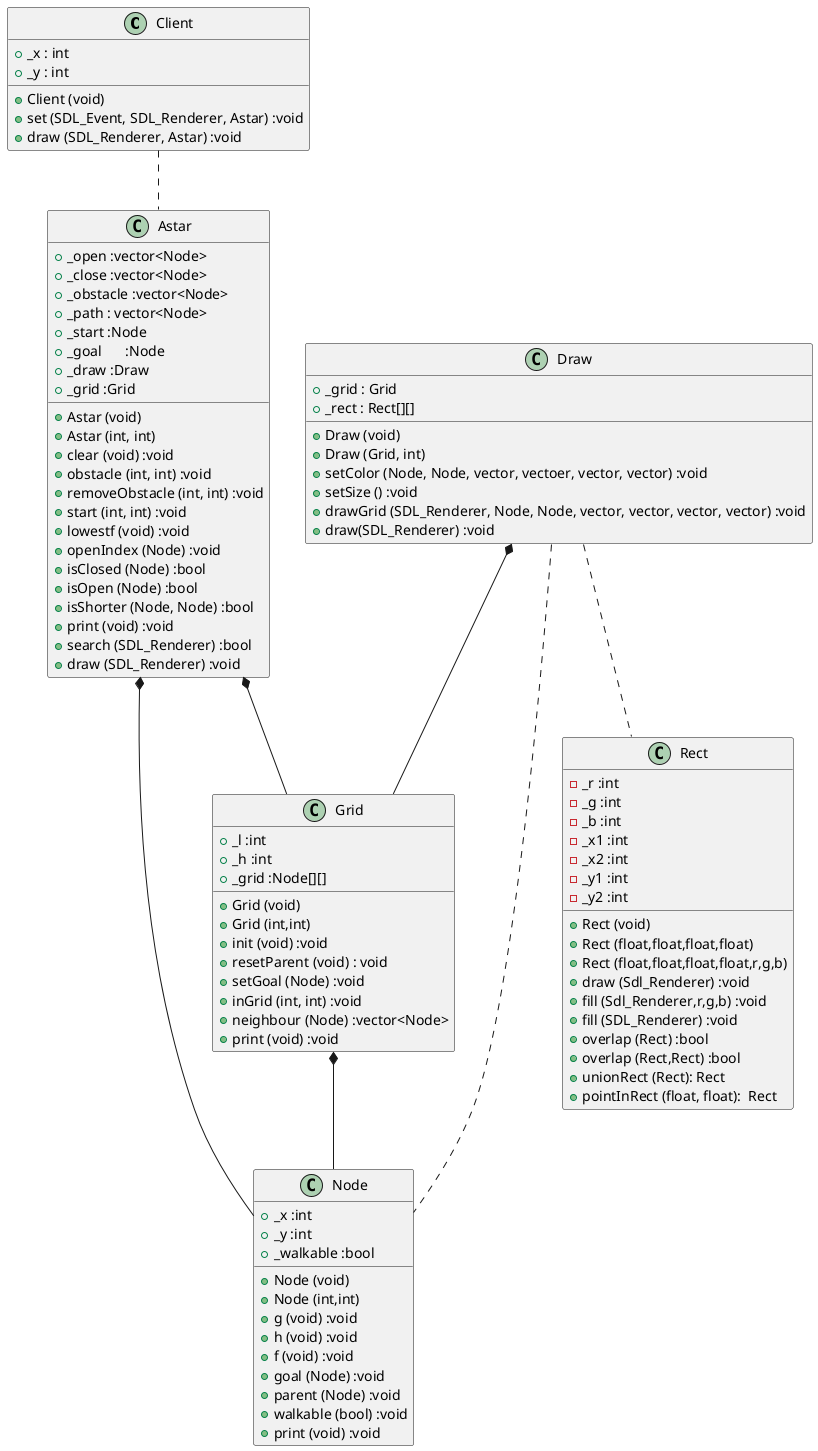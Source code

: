 @startuml Astar

class Client{
+ Client (void)
+ set (SDL_Event, SDL_Renderer, Astar) :void
+ draw (SDL_Renderer, Astar) :void
+ _x : int
+ _y : int
}

class Draw{
+ Draw (void)
+ Draw (Grid, int)
+ setColor (Node, Node, vector, vectoer, vector, vector) :void
+ setSize () :void
+ drawGrid (SDL_Renderer, Node, Node, vector, vector, vector, vector) :void
+ draw(SDL_Renderer) :void
+ _grid : Grid
+ _rect : Rect[][]
}

class Astar{
+ Astar (void)
+ Astar (int, int)
+ clear (void) :void
+ obstacle (int, int) :void
+ removeObstacle (int, int) :void
+ start (int, int) :void
+ lowestf (void) :void
+ openIndex (Node) :void
+ isClosed (Node) :bool
+ isOpen (Node) :bool
+ isShorter (Node, Node) :bool
+ print (void) :void
+ search (SDL_Renderer) :bool
+ draw (SDL_Renderer) :void
+ _open :vector<Node>
+ _close :vector<Node>
+ _obstacle :vector<Node>
+ _path : vector<Node>
+ _start :Node
+ _goal	:Node
+ _draw :Draw
+ _grid :Grid
}

class Grid{
+ Grid (void)
+ Grid (int,int)
+ init (void) :void
+ resetParent (void) : void
+ setGoal (Node) :void
+ inGrid (int, int) :void
+ neighbour (Node) :vector<Node>
+ print (void) :void
+ _l :int
+ _h :int
+ _grid :Node[][]
}

class Node{
+ Node (void)
+ Node (int,int)
+ g (void) :void
+ h (void) :void
+ f (void) :void
+ goal (Node) :void
+ parent (Node) :void
+ walkable (bool) :void
+ print (void) :void
+ _x :int
+ _y :int
+ _walkable :bool
}


class Rect{
+ Rect (void)
+ Rect (float,float,float,float)
+ Rect (float,float,float,float,r,g,b)
+ draw (Sdl_Renderer) :void
+ fill (Sdl_Renderer,r,g,b) :void
+ fill (SDL_Renderer) :void
+ overlap (Rect) :bool
+ overlap (Rect,Rect) :bool
+ unionRect (Rect): Rect
+ pointInRect (float, float):  Rect
- _r :int
- _g :int
- _b :int
- _x1 :int
- _x2 :int
- _y1 :int
- _y2 :int
}

Grid *-- Node
Astar *-- Node
Astar *-- Grid
Draw *-- Grid
Draw .. Node
Client .. Astar
Draw .. Rect
@enduml
